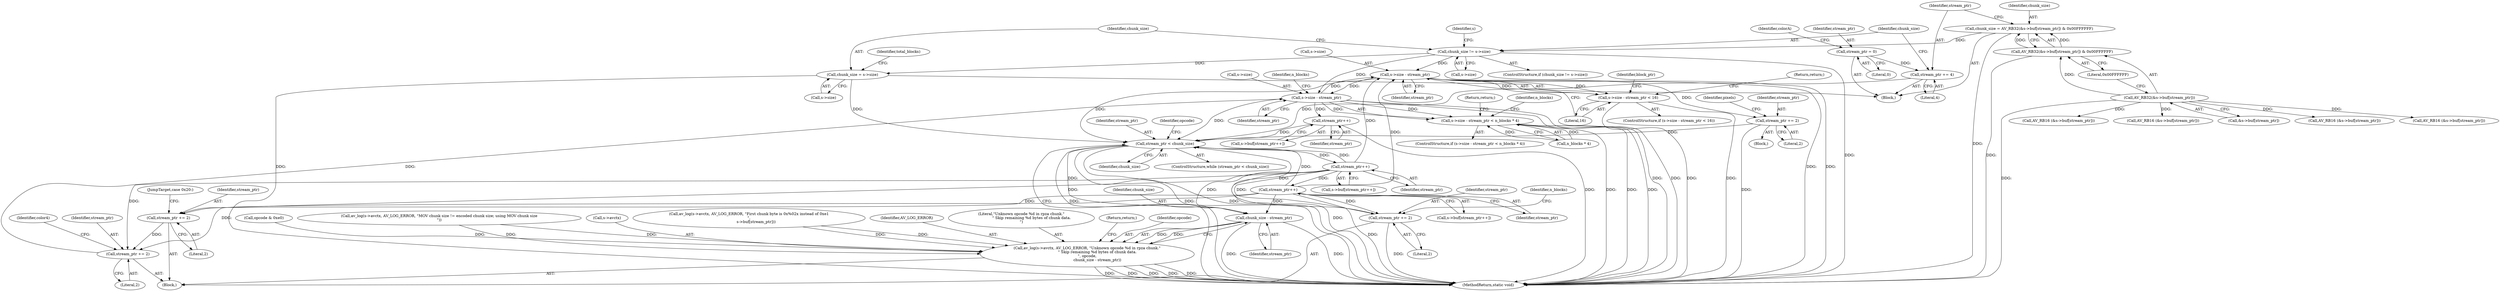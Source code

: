 digraph "0_FFmpeg_3819db745da2ac7fb3faacb116788c32f4753f34@pointer" {
"1000632" [label="(Call,s->size - stream_ptr)"];
"1000558" [label="(Call,s->size - stream_ptr)"];
"1000632" [label="(Call,s->size - stream_ptr)"];
"1000224" [label="(Call,chunk_size != s->size)"];
"1000209" [label="(Call,chunk_size = AV_RB32(&s->buf[stream_ptr]) & 0x00FFFFFF)"];
"1000211" [label="(Call,AV_RB32(&s->buf[stream_ptr]) & 0x00FFFFFF)"];
"1000212" [label="(Call,AV_RB32(&s->buf[stream_ptr]))"];
"1000298" [label="(Call,stream_ptr++)"];
"1000272" [label="(Call,stream_ptr++)"];
"1000262" [label="(Call,stream_ptr < chunk_size)"];
"1000220" [label="(Call,stream_ptr += 4)"];
"1000150" [label="(Call,stream_ptr = 0)"];
"1000342" [label="(Call,stream_ptr += 2)"];
"1000682" [label="(Call,stream_ptr += 2)"];
"1000592" [label="(Call,stream_ptr++)"];
"1000235" [label="(Call,chunk_size = s->size)"];
"1000409" [label="(Call,stream_ptr += 2)"];
"1000396" [label="(Call,stream_ptr += 2)"];
"1000557" [label="(Call,s->size - stream_ptr < n_blocks * 4)"];
"1000631" [label="(Call,s->size - stream_ptr < 16)"];
"1000705" [label="(Call,chunk_size - stream_ptr)"];
"1000698" [label="(Call,av_log(s->avctx, AV_LOG_ERROR, \"Unknown opcode %d in rpza chunk.\"\n                 \" Skip remaining %d bytes of chunk data.\n\", opcode,\n                 chunk_size - stream_ptr))"];
"1000699" [label="(Call,s->avctx)"];
"1000672" [label="(Block,)"];
"1000235" [label="(Call,chunk_size = s->size)"];
"1000298" [label="(Call,stream_ptr++)"];
"1000402" [label="(Call,AV_RB16 (&s->buf[stream_ptr]))"];
"1000684" [label="(Literal,2)"];
"1000675" [label="(Call,AV_RB16 (&s->buf[stream_ptr]))"];
"1000158" [label="(Identifier,colorA)"];
"1000122" [label="(Block,)"];
"1000702" [label="(Identifier,AV_LOG_ERROR)"];
"1000703" [label="(Literal,\"Unknown opcode %d in rpza chunk.\"\n                 \" Skip remaining %d bytes of chunk data.\n\")"];
"1000632" [label="(Call,s->size - stream_ptr)"];
"1000226" [label="(Call,s->size)"];
"1000683" [label="(Identifier,stream_ptr)"];
"1000705" [label="(Call,chunk_size - stream_ptr)"];
"1000630" [label="(ControlStructure,if (s->size - stream_ptr < 16))"];
"1000569" [label="(Identifier,n_blocks)"];
"1000212" [label="(Call,AV_RB32(&s->buf[stream_ptr]))"];
"1000640" [label="(Identifier,block_ptr)"];
"1000236" [label="(Identifier,chunk_size)"];
"1000708" [label="(Return,return;)"];
"1000637" [label="(Literal,16)"];
"1000150" [label="(Call,stream_ptr = 0)"];
"1000389" [label="(Call,AV_RB16 (&s->buf[stream_ptr]))"];
"1000687" [label="(Identifier,pixels)"];
"1000636" [label="(Identifier,stream_ptr)"];
"1000224" [label="(Call,chunk_size != s->size)"];
"1000231" [label="(Identifier,s)"];
"1000222" [label="(Literal,4)"];
"1000344" [label="(Literal,2)"];
"1000633" [label="(Call,s->size)"];
"1000682" [label="(Call,stream_ptr += 2)"];
"1000209" [label="(Call,chunk_size = AV_RB32(&s->buf[stream_ptr]) & 0x00FFFFFF)"];
"1000593" [label="(Identifier,stream_ptr)"];
"1000559" [label="(Call,s->size)"];
"1000324" [label="(Block,)"];
"1000268" [label="(Call,s->buf[stream_ptr++])"];
"1000221" [label="(Identifier,stream_ptr)"];
"1000299" [label="(Identifier,stream_ptr)"];
"1000151" [label="(Identifier,stream_ptr)"];
"1000237" [label="(Call,s->size)"];
"1000264" [label="(Identifier,chunk_size)"];
"1000631" [label="(Call,s->size - stream_ptr < 16)"];
"1000564" [label="(Identifier,n_blocks)"];
"1000588" [label="(Call,s->buf[stream_ptr++])"];
"1000396" [label="(Call,stream_ptr += 2)"];
"1000411" [label="(Literal,2)"];
"1000342" [label="(Call,stream_ptr += 2)"];
"1000211" [label="(Call,AV_RB32(&s->buf[stream_ptr]) & 0x00FFFFFF)"];
"1000272" [label="(Call,stream_ptr++)"];
"1000263" [label="(Identifier,stream_ptr)"];
"1000241" [label="(Identifier,total_blocks)"];
"1000704" [label="(Identifier,opcode)"];
"1000294" [label="(Call,s->buf[stream_ptr++])"];
"1000335" [label="(Call,AV_RB16 (&s->buf[stream_ptr]))"];
"1000198" [label="(Call,av_log(s->avctx, AV_LOG_ERROR, \"First chunk byte is 0x%02x instead of 0xe1\n\",\n            s->buf[stream_ptr]))"];
"1000210" [label="(Identifier,chunk_size)"];
"1000397" [label="(Identifier,stream_ptr)"];
"1000706" [label="(Identifier,chunk_size)"];
"1000709" [label="(MethodReturn,static void)"];
"1000399" [label="(JumpTarget,case 0x20:)"];
"1000556" [label="(ControlStructure,if (s->size - stream_ptr < n_blocks * 4))"];
"1000343" [label="(Identifier,stream_ptr)"];
"1000558" [label="(Call,s->size - stream_ptr)"];
"1000563" [label="(Call,n_blocks * 4)"];
"1000638" [label="(Return,return;)"];
"1000220" [label="(Call,stream_ptr += 4)"];
"1000219" [label="(Literal,0x00FFFFFF)"];
"1000410" [label="(Identifier,stream_ptr)"];
"1000267" [label="(Identifier,opcode)"];
"1000223" [label="(ControlStructure,if (chunk_size != s->size))"];
"1000347" [label="(Identifier,n_blocks)"];
"1000557" [label="(Call,s->size - stream_ptr < n_blocks * 4)"];
"1000225" [label="(Identifier,chunk_size)"];
"1000213" [label="(Call,&s->buf[stream_ptr])"];
"1000262" [label="(Call,stream_ptr < chunk_size)"];
"1000398" [label="(Literal,2)"];
"1000152" [label="(Literal,0)"];
"1000707" [label="(Identifier,stream_ptr)"];
"1000562" [label="(Identifier,stream_ptr)"];
"1000566" [label="(Return,return;)"];
"1000698" [label="(Call,av_log(s->avctx, AV_LOG_ERROR, \"Unknown opcode %d in rpza chunk.\"\n                 \" Skip remaining %d bytes of chunk data.\n\", opcode,\n                 chunk_size - stream_ptr))"];
"1000592" [label="(Call,stream_ptr++)"];
"1000273" [label="(Identifier,stream_ptr)"];
"1000414" [label="(Identifier,color4)"];
"1000261" [label="(ControlStructure,while (stream_ptr < chunk_size))"];
"1000321" [label="(Call,opcode & 0xe0)"];
"1000409" [label="(Call,stream_ptr += 2)"];
"1000229" [label="(Call,av_log(s->avctx, AV_LOG_ERROR, \"MOV chunk size != encoded chunk size; using MOV chunk size\n\"))"];
"1000632" -> "1000631"  [label="AST: "];
"1000632" -> "1000636"  [label="CFG: "];
"1000633" -> "1000632"  [label="AST: "];
"1000636" -> "1000632"  [label="AST: "];
"1000637" -> "1000632"  [label="CFG: "];
"1000632" -> "1000709"  [label="DDG: "];
"1000632" -> "1000709"  [label="DDG: "];
"1000632" -> "1000262"  [label="DDG: "];
"1000632" -> "1000558"  [label="DDG: "];
"1000632" -> "1000631"  [label="DDG: "];
"1000632" -> "1000631"  [label="DDG: "];
"1000558" -> "1000632"  [label="DDG: "];
"1000224" -> "1000632"  [label="DDG: "];
"1000298" -> "1000632"  [label="DDG: "];
"1000272" -> "1000632"  [label="DDG: "];
"1000632" -> "1000682"  [label="DDG: "];
"1000558" -> "1000557"  [label="AST: "];
"1000558" -> "1000562"  [label="CFG: "];
"1000559" -> "1000558"  [label="AST: "];
"1000562" -> "1000558"  [label="AST: "];
"1000564" -> "1000558"  [label="CFG: "];
"1000558" -> "1000709"  [label="DDG: "];
"1000558" -> "1000709"  [label="DDG: "];
"1000558" -> "1000262"  [label="DDG: "];
"1000558" -> "1000557"  [label="DDG: "];
"1000558" -> "1000557"  [label="DDG: "];
"1000224" -> "1000558"  [label="DDG: "];
"1000409" -> "1000558"  [label="DDG: "];
"1000558" -> "1000592"  [label="DDG: "];
"1000224" -> "1000223"  [label="AST: "];
"1000224" -> "1000226"  [label="CFG: "];
"1000225" -> "1000224"  [label="AST: "];
"1000226" -> "1000224"  [label="AST: "];
"1000231" -> "1000224"  [label="CFG: "];
"1000236" -> "1000224"  [label="CFG: "];
"1000224" -> "1000709"  [label="DDG: "];
"1000209" -> "1000224"  [label="DDG: "];
"1000224" -> "1000235"  [label="DDG: "];
"1000209" -> "1000122"  [label="AST: "];
"1000209" -> "1000211"  [label="CFG: "];
"1000210" -> "1000209"  [label="AST: "];
"1000211" -> "1000209"  [label="AST: "];
"1000221" -> "1000209"  [label="CFG: "];
"1000209" -> "1000709"  [label="DDG: "];
"1000211" -> "1000209"  [label="DDG: "];
"1000211" -> "1000209"  [label="DDG: "];
"1000211" -> "1000219"  [label="CFG: "];
"1000212" -> "1000211"  [label="AST: "];
"1000219" -> "1000211"  [label="AST: "];
"1000211" -> "1000709"  [label="DDG: "];
"1000212" -> "1000211"  [label="DDG: "];
"1000212" -> "1000213"  [label="CFG: "];
"1000213" -> "1000212"  [label="AST: "];
"1000219" -> "1000212"  [label="CFG: "];
"1000212" -> "1000709"  [label="DDG: "];
"1000212" -> "1000335"  [label="DDG: "];
"1000212" -> "1000389"  [label="DDG: "];
"1000212" -> "1000402"  [label="DDG: "];
"1000212" -> "1000675"  [label="DDG: "];
"1000298" -> "1000294"  [label="AST: "];
"1000298" -> "1000299"  [label="CFG: "];
"1000299" -> "1000298"  [label="AST: "];
"1000294" -> "1000298"  [label="CFG: "];
"1000298" -> "1000709"  [label="DDG: "];
"1000298" -> "1000262"  [label="DDG: "];
"1000272" -> "1000298"  [label="DDG: "];
"1000298" -> "1000342"  [label="DDG: "];
"1000298" -> "1000396"  [label="DDG: "];
"1000298" -> "1000409"  [label="DDG: "];
"1000298" -> "1000705"  [label="DDG: "];
"1000272" -> "1000268"  [label="AST: "];
"1000272" -> "1000273"  [label="CFG: "];
"1000273" -> "1000272"  [label="AST: "];
"1000268" -> "1000272"  [label="CFG: "];
"1000272" -> "1000709"  [label="DDG: "];
"1000272" -> "1000262"  [label="DDG: "];
"1000262" -> "1000272"  [label="DDG: "];
"1000272" -> "1000342"  [label="DDG: "];
"1000272" -> "1000396"  [label="DDG: "];
"1000272" -> "1000409"  [label="DDG: "];
"1000272" -> "1000705"  [label="DDG: "];
"1000262" -> "1000261"  [label="AST: "];
"1000262" -> "1000264"  [label="CFG: "];
"1000263" -> "1000262"  [label="AST: "];
"1000264" -> "1000262"  [label="AST: "];
"1000267" -> "1000262"  [label="CFG: "];
"1000709" -> "1000262"  [label="CFG: "];
"1000262" -> "1000709"  [label="DDG: "];
"1000262" -> "1000709"  [label="DDG: "];
"1000262" -> "1000709"  [label="DDG: "];
"1000220" -> "1000262"  [label="DDG: "];
"1000342" -> "1000262"  [label="DDG: "];
"1000682" -> "1000262"  [label="DDG: "];
"1000592" -> "1000262"  [label="DDG: "];
"1000235" -> "1000262"  [label="DDG: "];
"1000262" -> "1000705"  [label="DDG: "];
"1000220" -> "1000122"  [label="AST: "];
"1000220" -> "1000222"  [label="CFG: "];
"1000221" -> "1000220"  [label="AST: "];
"1000222" -> "1000220"  [label="AST: "];
"1000225" -> "1000220"  [label="CFG: "];
"1000150" -> "1000220"  [label="DDG: "];
"1000150" -> "1000122"  [label="AST: "];
"1000150" -> "1000152"  [label="CFG: "];
"1000151" -> "1000150"  [label="AST: "];
"1000152" -> "1000150"  [label="AST: "];
"1000158" -> "1000150"  [label="CFG: "];
"1000342" -> "1000324"  [label="AST: "];
"1000342" -> "1000344"  [label="CFG: "];
"1000343" -> "1000342"  [label="AST: "];
"1000344" -> "1000342"  [label="AST: "];
"1000347" -> "1000342"  [label="CFG: "];
"1000342" -> "1000709"  [label="DDG: "];
"1000682" -> "1000672"  [label="AST: "];
"1000682" -> "1000684"  [label="CFG: "];
"1000683" -> "1000682"  [label="AST: "];
"1000684" -> "1000682"  [label="AST: "];
"1000687" -> "1000682"  [label="CFG: "];
"1000682" -> "1000709"  [label="DDG: "];
"1000592" -> "1000588"  [label="AST: "];
"1000592" -> "1000593"  [label="CFG: "];
"1000593" -> "1000592"  [label="AST: "];
"1000588" -> "1000592"  [label="CFG: "];
"1000592" -> "1000709"  [label="DDG: "];
"1000235" -> "1000122"  [label="AST: "];
"1000235" -> "1000237"  [label="CFG: "];
"1000236" -> "1000235"  [label="AST: "];
"1000237" -> "1000235"  [label="AST: "];
"1000241" -> "1000235"  [label="CFG: "];
"1000235" -> "1000709"  [label="DDG: "];
"1000409" -> "1000324"  [label="AST: "];
"1000409" -> "1000411"  [label="CFG: "];
"1000410" -> "1000409"  [label="AST: "];
"1000411" -> "1000409"  [label="AST: "];
"1000414" -> "1000409"  [label="CFG: "];
"1000396" -> "1000409"  [label="DDG: "];
"1000396" -> "1000324"  [label="AST: "];
"1000396" -> "1000398"  [label="CFG: "];
"1000397" -> "1000396"  [label="AST: "];
"1000398" -> "1000396"  [label="AST: "];
"1000399" -> "1000396"  [label="CFG: "];
"1000557" -> "1000556"  [label="AST: "];
"1000557" -> "1000563"  [label="CFG: "];
"1000563" -> "1000557"  [label="AST: "];
"1000566" -> "1000557"  [label="CFG: "];
"1000569" -> "1000557"  [label="CFG: "];
"1000557" -> "1000709"  [label="DDG: "];
"1000557" -> "1000709"  [label="DDG: "];
"1000557" -> "1000709"  [label="DDG: "];
"1000563" -> "1000557"  [label="DDG: "];
"1000563" -> "1000557"  [label="DDG: "];
"1000631" -> "1000630"  [label="AST: "];
"1000631" -> "1000637"  [label="CFG: "];
"1000637" -> "1000631"  [label="AST: "];
"1000638" -> "1000631"  [label="CFG: "];
"1000640" -> "1000631"  [label="CFG: "];
"1000631" -> "1000709"  [label="DDG: "];
"1000631" -> "1000709"  [label="DDG: "];
"1000705" -> "1000698"  [label="AST: "];
"1000705" -> "1000707"  [label="CFG: "];
"1000706" -> "1000705"  [label="AST: "];
"1000707" -> "1000705"  [label="AST: "];
"1000698" -> "1000705"  [label="CFG: "];
"1000705" -> "1000709"  [label="DDG: "];
"1000705" -> "1000709"  [label="DDG: "];
"1000705" -> "1000698"  [label="DDG: "];
"1000705" -> "1000698"  [label="DDG: "];
"1000698" -> "1000324"  [label="AST: "];
"1000699" -> "1000698"  [label="AST: "];
"1000702" -> "1000698"  [label="AST: "];
"1000703" -> "1000698"  [label="AST: "];
"1000704" -> "1000698"  [label="AST: "];
"1000708" -> "1000698"  [label="CFG: "];
"1000698" -> "1000709"  [label="DDG: "];
"1000698" -> "1000709"  [label="DDG: "];
"1000698" -> "1000709"  [label="DDG: "];
"1000698" -> "1000709"  [label="DDG: "];
"1000698" -> "1000709"  [label="DDG: "];
"1000198" -> "1000698"  [label="DDG: "];
"1000198" -> "1000698"  [label="DDG: "];
"1000229" -> "1000698"  [label="DDG: "];
"1000229" -> "1000698"  [label="DDG: "];
"1000321" -> "1000698"  [label="DDG: "];
}
